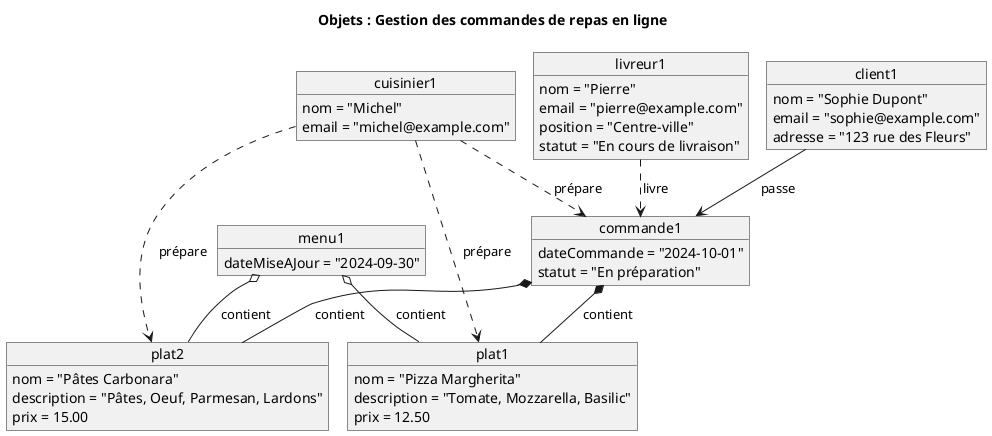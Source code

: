 @startuml
!pragma layout smetana
skinparam objectAttributeIconSize 0

title Objets : Gestion des commandes de repas en ligne

object client1 {
  nom = "Sophie Dupont"
  email = "sophie@example.com"
  adresse = "123 rue des Fleurs"
}

object cuisinier1 {
  nom = "Michel"
  email = "michel@example.com"
}

object livreur1 {
  nom = "Pierre"
  email = "pierre@example.com"
  position = "Centre-ville"
  statut = "En cours de livraison"
}

object commande1 {
  dateCommande = "2024-10-01"
  statut = "En préparation"
}

object plat1 {
  nom = "Pizza Margherita"
  description = "Tomate, Mozzarella, Basilic"
  prix = 12.50
}

object plat2 {
  nom = "Pâtes Carbonara"
  description = "Pâtes, Oeuf, Parmesan, Lardons"
  prix = 15.00
}

object menu1 {
  dateMiseAJour = "2024-09-30"
}

client1 --> commande1 : passe
commande1 *-- plat1 : contient
commande1 *-- plat2 : contient
cuisinier1 ..> commande1 : prépare
cuisinier1 ..> plat1 : prépare
cuisinier1 ..> plat2 : prépare
menu1 o-- plat1 : contient
menu1 o-- plat2 : contient
livreur1 ..> commande1 : livre
@enduml
